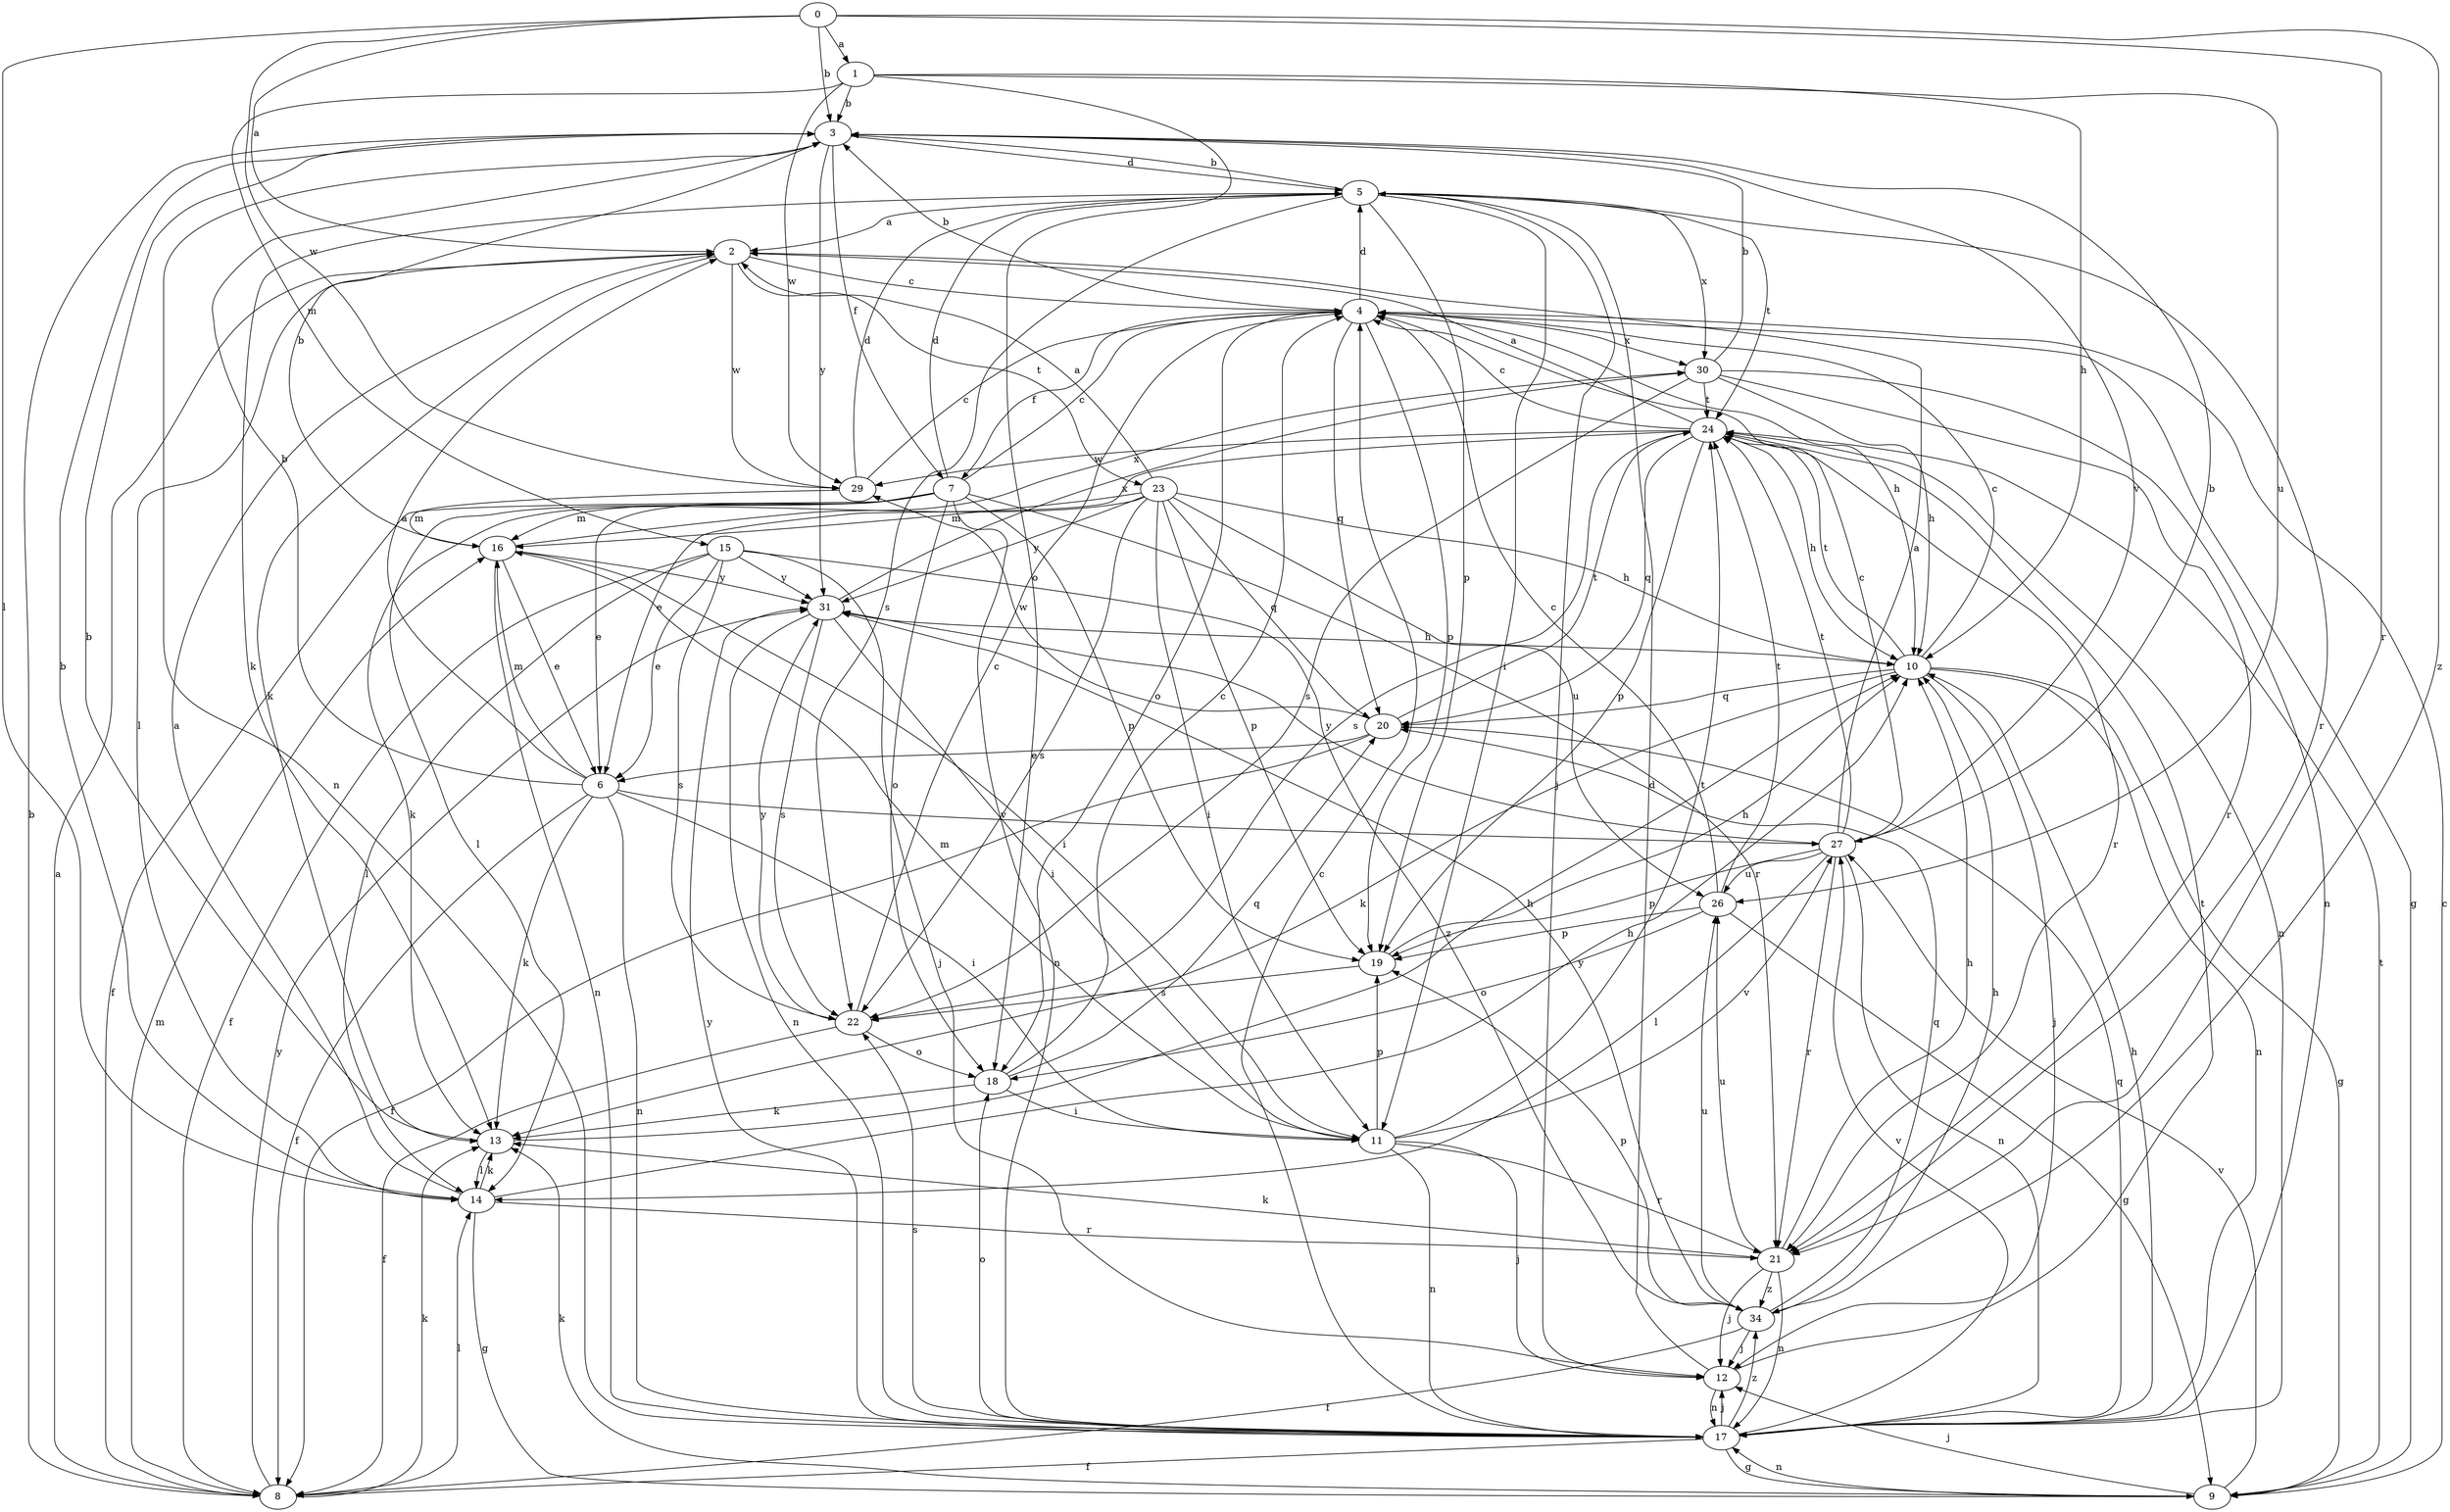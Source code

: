 strict digraph  {
0;
1;
2;
3;
4;
5;
6;
7;
8;
9;
10;
11;
12;
13;
14;
15;
16;
17;
18;
19;
20;
21;
22;
23;
24;
26;
27;
29;
30;
31;
34;
0 -> 1  [label=a];
0 -> 2  [label=a];
0 -> 3  [label=b];
0 -> 14  [label=l];
0 -> 21  [label=r];
0 -> 29  [label=w];
0 -> 34  [label=z];
1 -> 3  [label=b];
1 -> 10  [label=h];
1 -> 15  [label=m];
1 -> 18  [label=o];
1 -> 26  [label=u];
1 -> 29  [label=w];
2 -> 4  [label=c];
2 -> 13  [label=k];
2 -> 14  [label=l];
2 -> 23  [label=t];
2 -> 29  [label=w];
3 -> 5  [label=d];
3 -> 7  [label=f];
3 -> 17  [label=n];
3 -> 27  [label=v];
3 -> 31  [label=y];
4 -> 3  [label=b];
4 -> 5  [label=d];
4 -> 7  [label=f];
4 -> 9  [label=g];
4 -> 10  [label=h];
4 -> 18  [label=o];
4 -> 19  [label=p];
4 -> 20  [label=q];
4 -> 30  [label=x];
5 -> 2  [label=a];
5 -> 3  [label=b];
5 -> 11  [label=i];
5 -> 12  [label=j];
5 -> 13  [label=k];
5 -> 19  [label=p];
5 -> 21  [label=r];
5 -> 22  [label=s];
5 -> 24  [label=t];
5 -> 30  [label=x];
6 -> 2  [label=a];
6 -> 3  [label=b];
6 -> 8  [label=f];
6 -> 11  [label=i];
6 -> 13  [label=k];
6 -> 16  [label=m];
6 -> 17  [label=n];
6 -> 27  [label=v];
7 -> 4  [label=c];
7 -> 5  [label=d];
7 -> 6  [label=e];
7 -> 8  [label=f];
7 -> 14  [label=l];
7 -> 16  [label=m];
7 -> 17  [label=n];
7 -> 18  [label=o];
7 -> 19  [label=p];
7 -> 21  [label=r];
8 -> 2  [label=a];
8 -> 3  [label=b];
8 -> 13  [label=k];
8 -> 14  [label=l];
8 -> 16  [label=m];
8 -> 31  [label=y];
9 -> 4  [label=c];
9 -> 12  [label=j];
9 -> 13  [label=k];
9 -> 17  [label=n];
9 -> 24  [label=t];
9 -> 27  [label=v];
10 -> 4  [label=c];
10 -> 9  [label=g];
10 -> 12  [label=j];
10 -> 13  [label=k];
10 -> 17  [label=n];
10 -> 20  [label=q];
10 -> 24  [label=t];
11 -> 12  [label=j];
11 -> 16  [label=m];
11 -> 17  [label=n];
11 -> 19  [label=p];
11 -> 21  [label=r];
11 -> 24  [label=t];
11 -> 27  [label=v];
12 -> 5  [label=d];
12 -> 17  [label=n];
12 -> 24  [label=t];
13 -> 3  [label=b];
13 -> 10  [label=h];
13 -> 14  [label=l];
14 -> 2  [label=a];
14 -> 3  [label=b];
14 -> 9  [label=g];
14 -> 10  [label=h];
14 -> 13  [label=k];
14 -> 21  [label=r];
15 -> 6  [label=e];
15 -> 8  [label=f];
15 -> 12  [label=j];
15 -> 14  [label=l];
15 -> 22  [label=s];
15 -> 31  [label=y];
15 -> 34  [label=z];
16 -> 3  [label=b];
16 -> 6  [label=e];
16 -> 11  [label=i];
16 -> 17  [label=n];
16 -> 30  [label=x];
16 -> 31  [label=y];
17 -> 4  [label=c];
17 -> 8  [label=f];
17 -> 9  [label=g];
17 -> 10  [label=h];
17 -> 12  [label=j];
17 -> 18  [label=o];
17 -> 20  [label=q];
17 -> 22  [label=s];
17 -> 27  [label=v];
17 -> 31  [label=y];
17 -> 34  [label=z];
18 -> 4  [label=c];
18 -> 11  [label=i];
18 -> 13  [label=k];
18 -> 20  [label=q];
19 -> 10  [label=h];
19 -> 22  [label=s];
20 -> 6  [label=e];
20 -> 8  [label=f];
20 -> 24  [label=t];
20 -> 29  [label=w];
21 -> 10  [label=h];
21 -> 12  [label=j];
21 -> 13  [label=k];
21 -> 17  [label=n];
21 -> 26  [label=u];
21 -> 34  [label=z];
22 -> 4  [label=c];
22 -> 8  [label=f];
22 -> 18  [label=o];
22 -> 31  [label=y];
23 -> 2  [label=a];
23 -> 10  [label=h];
23 -> 11  [label=i];
23 -> 13  [label=k];
23 -> 16  [label=m];
23 -> 19  [label=p];
23 -> 20  [label=q];
23 -> 22  [label=s];
23 -> 26  [label=u];
23 -> 31  [label=y];
24 -> 2  [label=a];
24 -> 4  [label=c];
24 -> 6  [label=e];
24 -> 10  [label=h];
24 -> 17  [label=n];
24 -> 19  [label=p];
24 -> 20  [label=q];
24 -> 21  [label=r];
24 -> 22  [label=s];
24 -> 29  [label=w];
26 -> 4  [label=c];
26 -> 9  [label=g];
26 -> 18  [label=o];
26 -> 19  [label=p];
26 -> 24  [label=t];
27 -> 2  [label=a];
27 -> 3  [label=b];
27 -> 4  [label=c];
27 -> 14  [label=l];
27 -> 17  [label=n];
27 -> 19  [label=p];
27 -> 21  [label=r];
27 -> 24  [label=t];
27 -> 26  [label=u];
27 -> 31  [label=y];
29 -> 4  [label=c];
29 -> 5  [label=d];
29 -> 16  [label=m];
30 -> 3  [label=b];
30 -> 10  [label=h];
30 -> 17  [label=n];
30 -> 21  [label=r];
30 -> 22  [label=s];
30 -> 24  [label=t];
31 -> 10  [label=h];
31 -> 11  [label=i];
31 -> 17  [label=n];
31 -> 22  [label=s];
31 -> 30  [label=x];
34 -> 8  [label=f];
34 -> 10  [label=h];
34 -> 12  [label=j];
34 -> 19  [label=p];
34 -> 20  [label=q];
34 -> 26  [label=u];
34 -> 31  [label=y];
}

